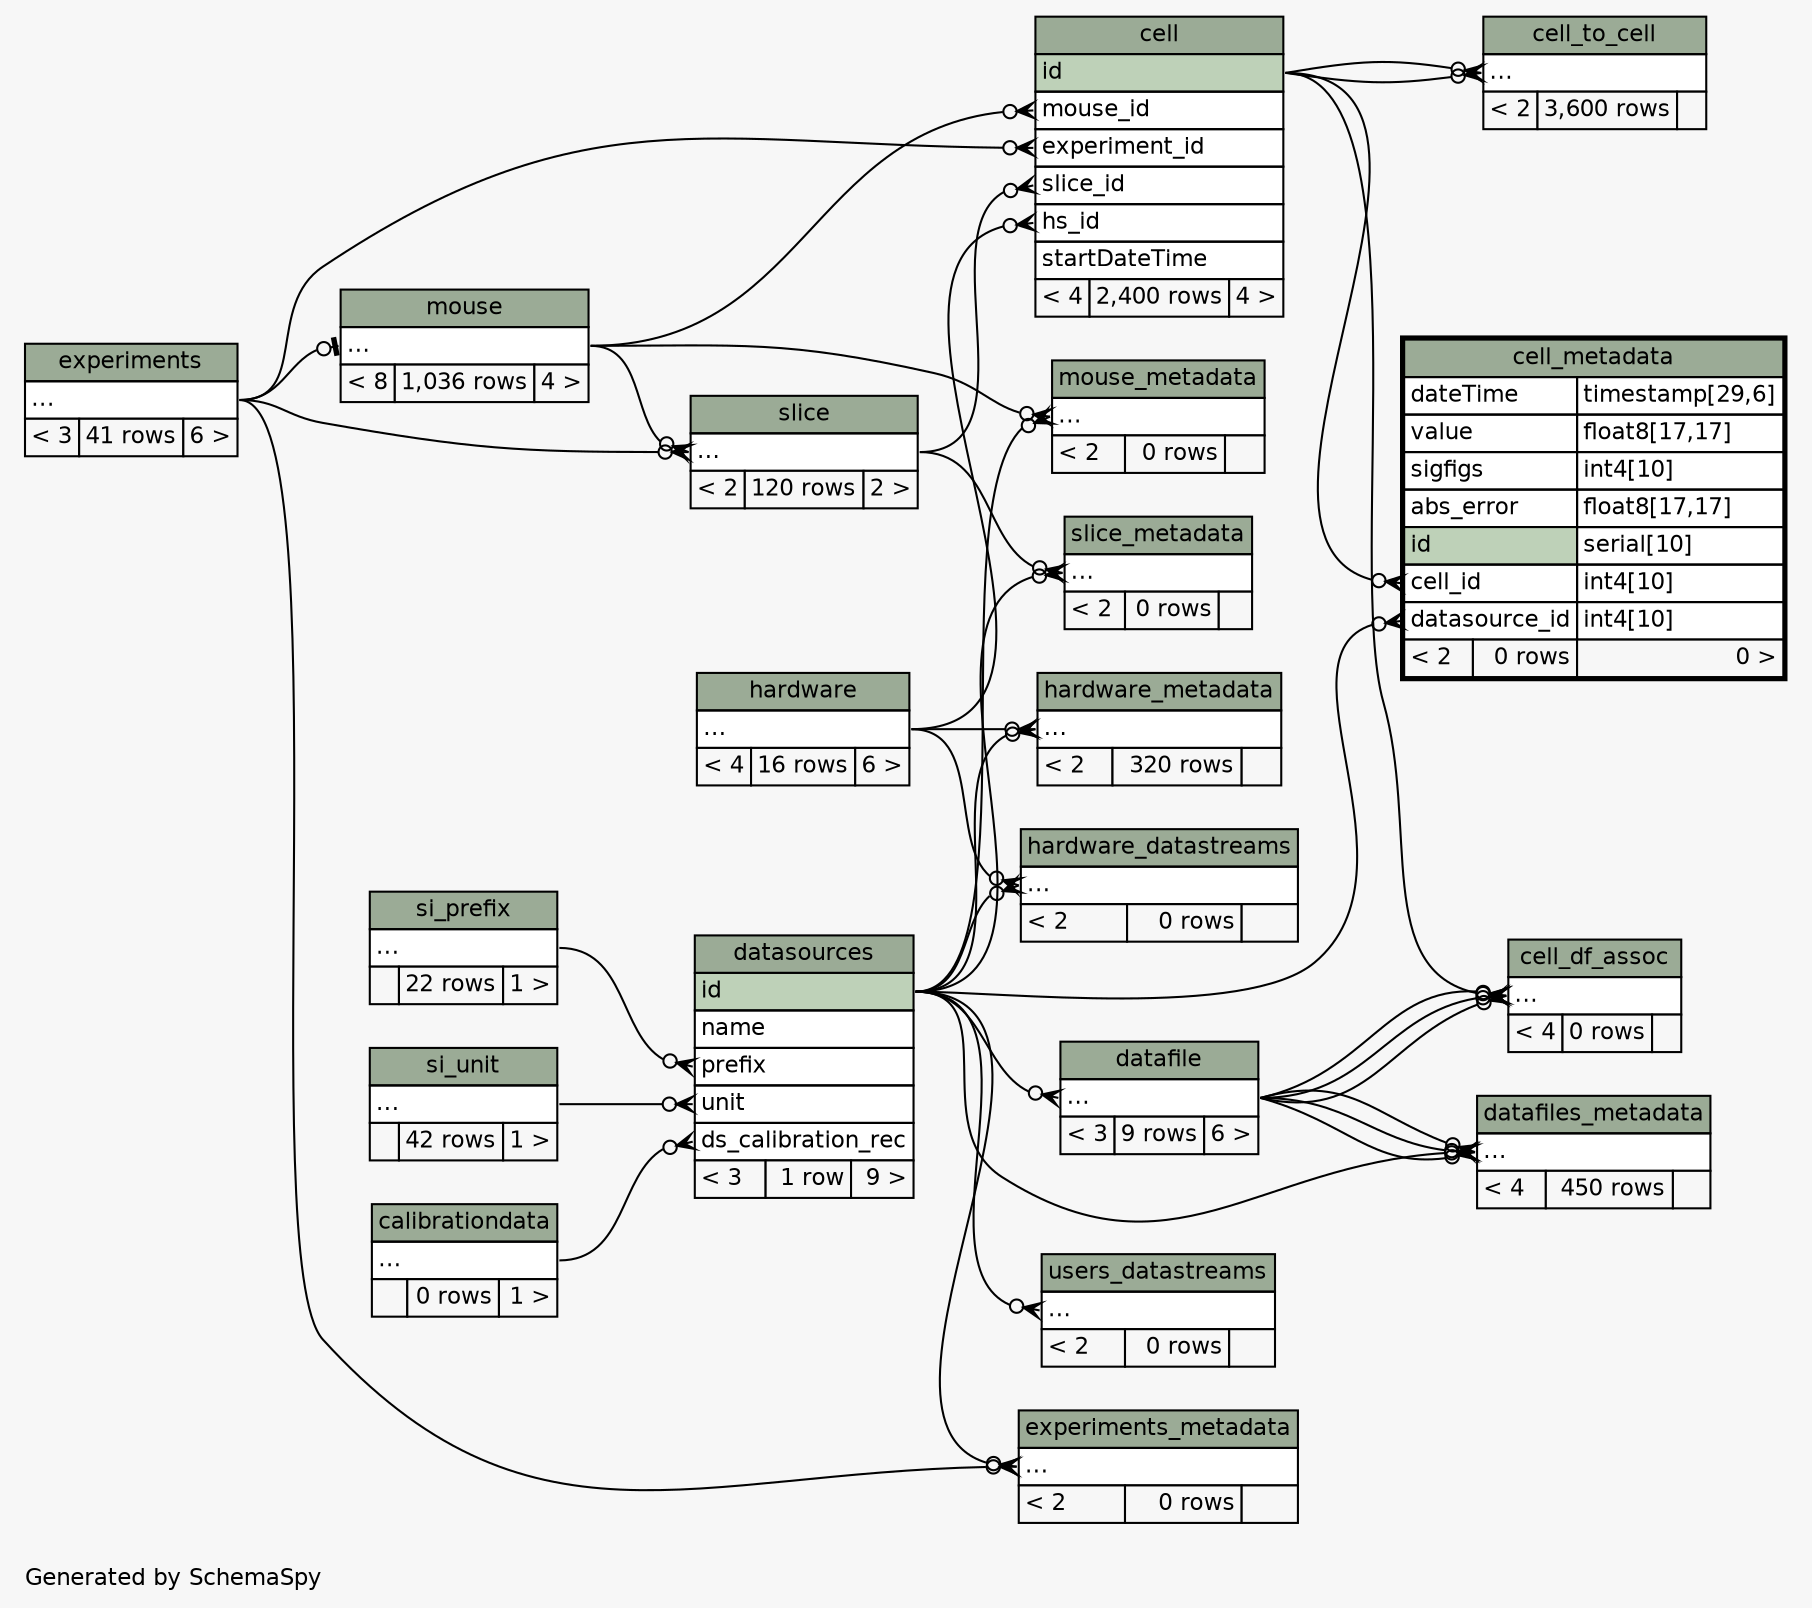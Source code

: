 // dot 2.34.0 on Windows 7 6.1
// SchemaSpy rev 590
digraph "twoDegreesRelationshipsDiagram" {
  graph [
    rankdir="RL"
    bgcolor="#f7f7f7"
    label="\nGenerated by SchemaSpy"
    labeljust="l"
    nodesep="0.18"
    ranksep="0.46"
    fontname="Helvetica"
    fontsize="11"
  ];
  node [
    fontname="Helvetica"
    fontsize="11"
    shape="plaintext"
  ];
  edge [
    arrowsize="0.8"
  ];
  "cell":"experiment_id":w -> "experiments":"elipses":e [arrowhead=none dir=back arrowtail=crowodot];
  "cell":"hs_id":w -> "hardware":"elipses":e [arrowhead=none dir=back arrowtail=crowodot];
  "cell":"mouse_id":w -> "mouse":"elipses":e [arrowhead=none dir=back arrowtail=crowodot];
  "cell":"slice_id":w -> "slice":"elipses":e [arrowhead=none dir=back arrowtail=crowodot];
  "cell_df_assoc":"elipses":w -> "cell":"id":e [arrowhead=none dir=back arrowtail=crowodot];
  "cell_df_assoc":"elipses":w -> "datafile":"elipses":e [arrowhead=none dir=back arrowtail=crowodot];
  "cell_df_assoc":"elipses":w -> "datafile":"elipses":e [arrowhead=none dir=back arrowtail=crowodot];
  "cell_df_assoc":"elipses":w -> "datafile":"elipses":e [arrowhead=none dir=back arrowtail=crowodot];
  "cell_metadata":"cell_id":w -> "cell":"id":e [arrowhead=none dir=back arrowtail=crowodot];
  "cell_metadata":"datasource_id":w -> "datasources":"id":e [arrowhead=none dir=back arrowtail=crowodot];
  "cell_to_cell":"elipses":w -> "cell":"id":e [arrowhead=none dir=back arrowtail=crowodot];
  "cell_to_cell":"elipses":w -> "cell":"id":e [arrowhead=none dir=back arrowtail=crowodot];
  "datafile":"elipses":w -> "datasources":"id":e [arrowhead=none dir=back arrowtail=crowodot];
  "datafiles_metadata":"elipses":w -> "datasources":"id":e [arrowhead=none dir=back arrowtail=crowodot];
  "datafiles_metadata":"elipses":w -> "datafile":"elipses":e [arrowhead=none dir=back arrowtail=crowodot];
  "datafiles_metadata":"elipses":w -> "datafile":"elipses":e [arrowhead=none dir=back arrowtail=crowodot];
  "datafiles_metadata":"elipses":w -> "datafile":"elipses":e [arrowhead=none dir=back arrowtail=crowodot];
  "datasources":"ds_calibration_rec":w -> "calibrationdata":"elipses":e [arrowhead=none dir=back arrowtail=crowodot];
  "datasources":"prefix":w -> "si_prefix":"elipses":e [arrowhead=none dir=back arrowtail=crowodot];
  "datasources":"unit":w -> "si_unit":"elipses":e [arrowhead=none dir=back arrowtail=crowodot];
  "experiments_metadata":"elipses":w -> "datasources":"id":e [arrowhead=none dir=back arrowtail=crowodot];
  "experiments_metadata":"elipses":w -> "experiments":"elipses":e [arrowhead=none dir=back arrowtail=crowodot];
  "hardware_datastreams":"elipses":w -> "datasources":"id":e [arrowhead=none dir=back arrowtail=crowodot];
  "hardware_datastreams":"elipses":w -> "hardware":"elipses":e [arrowhead=none dir=back arrowtail=crowodot];
  "hardware_metadata":"elipses":w -> "datasources":"id":e [arrowhead=none dir=back arrowtail=crowodot];
  "hardware_metadata":"elipses":w -> "hardware":"elipses":e [arrowhead=none dir=back arrowtail=crowodot];
  "mouse":"elipses":w -> "experiments":"elipses":e [arrowhead=none dir=back arrowtail=teeodot];
  "mouse_metadata":"elipses":w -> "datasources":"id":e [arrowhead=none dir=back arrowtail=crowodot];
  "mouse_metadata":"elipses":w -> "mouse":"elipses":e [arrowhead=none dir=back arrowtail=crowodot];
  "slice":"elipses":w -> "mouse":"elipses":e [arrowhead=none dir=back arrowtail=crowodot];
  "slice":"elipses":w -> "experiments":"elipses":e [arrowhead=none dir=back arrowtail=crowodot];
  "slice_metadata":"elipses":w -> "datasources":"id":e [arrowhead=none dir=back arrowtail=crowodot];
  "slice_metadata":"elipses":w -> "slice":"elipses":e [arrowhead=none dir=back arrowtail=crowodot];
  "users_datastreams":"elipses":w -> "datasources":"id":e [arrowhead=none dir=back arrowtail=crowodot];
  "calibrationdata" [
    label=<
    <TABLE BORDER="0" CELLBORDER="1" CELLSPACING="0" BGCOLOR="#ffffff">
      <TR><TD COLSPAN="3" BGCOLOR="#9bab96" ALIGN="CENTER">calibrationdata</TD></TR>
      <TR><TD PORT="elipses" COLSPAN="3" ALIGN="LEFT">...</TD></TR>
      <TR><TD ALIGN="LEFT" BGCOLOR="#f7f7f7">  </TD><TD ALIGN="RIGHT" BGCOLOR="#f7f7f7">0 rows</TD><TD ALIGN="RIGHT" BGCOLOR="#f7f7f7">1 &gt;</TD></TR>
    </TABLE>>
    URL="calibrationdata.html"
    tooltip="calibrationdata"
  ];
  "cell" [
    label=<
    <TABLE BORDER="0" CELLBORDER="1" CELLSPACING="0" BGCOLOR="#ffffff">
      <TR><TD COLSPAN="3" BGCOLOR="#9bab96" ALIGN="CENTER">cell</TD></TR>
      <TR><TD PORT="id" COLSPAN="3" BGCOLOR="#bed1b8" ALIGN="LEFT">id</TD></TR>
      <TR><TD PORT="mouse_id" COLSPAN="3" ALIGN="LEFT">mouse_id</TD></TR>
      <TR><TD PORT="experiment_id" COLSPAN="3" ALIGN="LEFT">experiment_id</TD></TR>
      <TR><TD PORT="slice_id" COLSPAN="3" ALIGN="LEFT">slice_id</TD></TR>
      <TR><TD PORT="hs_id" COLSPAN="3" ALIGN="LEFT">hs_id</TD></TR>
      <TR><TD PORT="startDateTime" COLSPAN="3" ALIGN="LEFT">startDateTime</TD></TR>
      <TR><TD ALIGN="LEFT" BGCOLOR="#f7f7f7">&lt; 4</TD><TD ALIGN="RIGHT" BGCOLOR="#f7f7f7">2,400 rows</TD><TD ALIGN="RIGHT" BGCOLOR="#f7f7f7">4 &gt;</TD></TR>
    </TABLE>>
    URL="cell.html"
    tooltip="cell"
  ];
  "cell_df_assoc" [
    label=<
    <TABLE BORDER="0" CELLBORDER="1" CELLSPACING="0" BGCOLOR="#ffffff">
      <TR><TD COLSPAN="3" BGCOLOR="#9bab96" ALIGN="CENTER">cell_df_assoc</TD></TR>
      <TR><TD PORT="elipses" COLSPAN="3" ALIGN="LEFT">...</TD></TR>
      <TR><TD ALIGN="LEFT" BGCOLOR="#f7f7f7">&lt; 4</TD><TD ALIGN="RIGHT" BGCOLOR="#f7f7f7">0 rows</TD><TD ALIGN="RIGHT" BGCOLOR="#f7f7f7">  </TD></TR>
    </TABLE>>
    URL="cell_df_assoc.html"
    tooltip="cell_df_assoc"
  ];
  "cell_metadata" [
    label=<
    <TABLE BORDER="2" CELLBORDER="1" CELLSPACING="0" BGCOLOR="#ffffff">
      <TR><TD COLSPAN="3" BGCOLOR="#9bab96" ALIGN="CENTER">cell_metadata</TD></TR>
      <TR><TD PORT="dateTime" COLSPAN="2" ALIGN="LEFT">dateTime</TD><TD PORT="dateTime.type" ALIGN="LEFT">timestamp[29,6]</TD></TR>
      <TR><TD PORT="value" COLSPAN="2" ALIGN="LEFT">value</TD><TD PORT="value.type" ALIGN="LEFT">float8[17,17]</TD></TR>
      <TR><TD PORT="sigfigs" COLSPAN="2" ALIGN="LEFT">sigfigs</TD><TD PORT="sigfigs.type" ALIGN="LEFT">int4[10]</TD></TR>
      <TR><TD PORT="abs_error" COLSPAN="2" ALIGN="LEFT">abs_error</TD><TD PORT="abs_error.type" ALIGN="LEFT">float8[17,17]</TD></TR>
      <TR><TD PORT="id" COLSPAN="2" BGCOLOR="#bed1b8" ALIGN="LEFT">id</TD><TD PORT="id.type" ALIGN="LEFT">serial[10]</TD></TR>
      <TR><TD PORT="cell_id" COLSPAN="2" ALIGN="LEFT">cell_id</TD><TD PORT="cell_id.type" ALIGN="LEFT">int4[10]</TD></TR>
      <TR><TD PORT="datasource_id" COLSPAN="2" ALIGN="LEFT">datasource_id</TD><TD PORT="datasource_id.type" ALIGN="LEFT">int4[10]</TD></TR>
      <TR><TD ALIGN="LEFT" BGCOLOR="#f7f7f7">&lt; 2</TD><TD ALIGN="RIGHT" BGCOLOR="#f7f7f7">0 rows</TD><TD ALIGN="RIGHT" BGCOLOR="#f7f7f7">0 &gt;</TD></TR>
    </TABLE>>
    URL="cell_metadata.html"
    tooltip="cell_metadata"
  ];
  "cell_to_cell" [
    label=<
    <TABLE BORDER="0" CELLBORDER="1" CELLSPACING="0" BGCOLOR="#ffffff">
      <TR><TD COLSPAN="3" BGCOLOR="#9bab96" ALIGN="CENTER">cell_to_cell</TD></TR>
      <TR><TD PORT="elipses" COLSPAN="3" ALIGN="LEFT">...</TD></TR>
      <TR><TD ALIGN="LEFT" BGCOLOR="#f7f7f7">&lt; 2</TD><TD ALIGN="RIGHT" BGCOLOR="#f7f7f7">3,600 rows</TD><TD ALIGN="RIGHT" BGCOLOR="#f7f7f7">  </TD></TR>
    </TABLE>>
    URL="cell_to_cell.html"
    tooltip="cell_to_cell"
  ];
  "datafile" [
    label=<
    <TABLE BORDER="0" CELLBORDER="1" CELLSPACING="0" BGCOLOR="#ffffff">
      <TR><TD COLSPAN="3" BGCOLOR="#9bab96" ALIGN="CENTER">datafile</TD></TR>
      <TR><TD PORT="elipses" COLSPAN="3" ALIGN="LEFT">...</TD></TR>
      <TR><TD ALIGN="LEFT" BGCOLOR="#f7f7f7">&lt; 3</TD><TD ALIGN="RIGHT" BGCOLOR="#f7f7f7">9 rows</TD><TD ALIGN="RIGHT" BGCOLOR="#f7f7f7">6 &gt;</TD></TR>
    </TABLE>>
    URL="datafile.html"
    tooltip="datafile"
  ];
  "datafiles_metadata" [
    label=<
    <TABLE BORDER="0" CELLBORDER="1" CELLSPACING="0" BGCOLOR="#ffffff">
      <TR><TD COLSPAN="3" BGCOLOR="#9bab96" ALIGN="CENTER">datafiles_metadata</TD></TR>
      <TR><TD PORT="elipses" COLSPAN="3" ALIGN="LEFT">...</TD></TR>
      <TR><TD ALIGN="LEFT" BGCOLOR="#f7f7f7">&lt; 4</TD><TD ALIGN="RIGHT" BGCOLOR="#f7f7f7">450 rows</TD><TD ALIGN="RIGHT" BGCOLOR="#f7f7f7">  </TD></TR>
    </TABLE>>
    URL="datafiles_metadata.html"
    tooltip="datafiles_metadata"
  ];
  "datasources" [
    label=<
    <TABLE BORDER="0" CELLBORDER="1" CELLSPACING="0" BGCOLOR="#ffffff">
      <TR><TD COLSPAN="3" BGCOLOR="#9bab96" ALIGN="CENTER">datasources</TD></TR>
      <TR><TD PORT="id" COLSPAN="3" BGCOLOR="#bed1b8" ALIGN="LEFT">id</TD></TR>
      <TR><TD PORT="name" COLSPAN="3" ALIGN="LEFT">name</TD></TR>
      <TR><TD PORT="prefix" COLSPAN="3" ALIGN="LEFT">prefix</TD></TR>
      <TR><TD PORT="unit" COLSPAN="3" ALIGN="LEFT">unit</TD></TR>
      <TR><TD PORT="ds_calibration_rec" COLSPAN="3" ALIGN="LEFT">ds_calibration_rec</TD></TR>
      <TR><TD ALIGN="LEFT" BGCOLOR="#f7f7f7">&lt; 3</TD><TD ALIGN="RIGHT" BGCOLOR="#f7f7f7">1 row</TD><TD ALIGN="RIGHT" BGCOLOR="#f7f7f7">9 &gt;</TD></TR>
    </TABLE>>
    URL="datasources.html"
    tooltip="datasources"
  ];
  "experiments" [
    label=<
    <TABLE BORDER="0" CELLBORDER="1" CELLSPACING="0" BGCOLOR="#ffffff">
      <TR><TD COLSPAN="3" BGCOLOR="#9bab96" ALIGN="CENTER">experiments</TD></TR>
      <TR><TD PORT="elipses" COLSPAN="3" ALIGN="LEFT">...</TD></TR>
      <TR><TD ALIGN="LEFT" BGCOLOR="#f7f7f7">&lt; 3</TD><TD ALIGN="RIGHT" BGCOLOR="#f7f7f7">41 rows</TD><TD ALIGN="RIGHT" BGCOLOR="#f7f7f7">6 &gt;</TD></TR>
    </TABLE>>
    URL="experiments.html"
    tooltip="experiments"
  ];
  "experiments_metadata" [
    label=<
    <TABLE BORDER="0" CELLBORDER="1" CELLSPACING="0" BGCOLOR="#ffffff">
      <TR><TD COLSPAN="3" BGCOLOR="#9bab96" ALIGN="CENTER">experiments_metadata</TD></TR>
      <TR><TD PORT="elipses" COLSPAN="3" ALIGN="LEFT">...</TD></TR>
      <TR><TD ALIGN="LEFT" BGCOLOR="#f7f7f7">&lt; 2</TD><TD ALIGN="RIGHT" BGCOLOR="#f7f7f7">0 rows</TD><TD ALIGN="RIGHT" BGCOLOR="#f7f7f7">  </TD></TR>
    </TABLE>>
    URL="experiments_metadata.html"
    tooltip="experiments_metadata"
  ];
  "hardware" [
    label=<
    <TABLE BORDER="0" CELLBORDER="1" CELLSPACING="0" BGCOLOR="#ffffff">
      <TR><TD COLSPAN="3" BGCOLOR="#9bab96" ALIGN="CENTER">hardware</TD></TR>
      <TR><TD PORT="elipses" COLSPAN="3" ALIGN="LEFT">...</TD></TR>
      <TR><TD ALIGN="LEFT" BGCOLOR="#f7f7f7">&lt; 4</TD><TD ALIGN="RIGHT" BGCOLOR="#f7f7f7">16 rows</TD><TD ALIGN="RIGHT" BGCOLOR="#f7f7f7">6 &gt;</TD></TR>
    </TABLE>>
    URL="hardware.html"
    tooltip="hardware"
  ];
  "hardware_datastreams" [
    label=<
    <TABLE BORDER="0" CELLBORDER="1" CELLSPACING="0" BGCOLOR="#ffffff">
      <TR><TD COLSPAN="3" BGCOLOR="#9bab96" ALIGN="CENTER">hardware_datastreams</TD></TR>
      <TR><TD PORT="elipses" COLSPAN="3" ALIGN="LEFT">...</TD></TR>
      <TR><TD ALIGN="LEFT" BGCOLOR="#f7f7f7">&lt; 2</TD><TD ALIGN="RIGHT" BGCOLOR="#f7f7f7">0 rows</TD><TD ALIGN="RIGHT" BGCOLOR="#f7f7f7">  </TD></TR>
    </TABLE>>
    URL="hardware_datastreams.html"
    tooltip="hardware_datastreams"
  ];
  "hardware_metadata" [
    label=<
    <TABLE BORDER="0" CELLBORDER="1" CELLSPACING="0" BGCOLOR="#ffffff">
      <TR><TD COLSPAN="3" BGCOLOR="#9bab96" ALIGN="CENTER">hardware_metadata</TD></TR>
      <TR><TD PORT="elipses" COLSPAN="3" ALIGN="LEFT">...</TD></TR>
      <TR><TD ALIGN="LEFT" BGCOLOR="#f7f7f7">&lt; 2</TD><TD ALIGN="RIGHT" BGCOLOR="#f7f7f7">320 rows</TD><TD ALIGN="RIGHT" BGCOLOR="#f7f7f7">  </TD></TR>
    </TABLE>>
    URL="hardware_metadata.html"
    tooltip="hardware_metadata"
  ];
  "mouse" [
    label=<
    <TABLE BORDER="0" CELLBORDER="1" CELLSPACING="0" BGCOLOR="#ffffff">
      <TR><TD COLSPAN="3" BGCOLOR="#9bab96" ALIGN="CENTER">mouse</TD></TR>
      <TR><TD PORT="elipses" COLSPAN="3" ALIGN="LEFT">...</TD></TR>
      <TR><TD ALIGN="LEFT" BGCOLOR="#f7f7f7">&lt; 8</TD><TD ALIGN="RIGHT" BGCOLOR="#f7f7f7">1,036 rows</TD><TD ALIGN="RIGHT" BGCOLOR="#f7f7f7">4 &gt;</TD></TR>
    </TABLE>>
    URL="mouse.html"
    tooltip="mouse"
  ];
  "mouse_metadata" [
    label=<
    <TABLE BORDER="0" CELLBORDER="1" CELLSPACING="0" BGCOLOR="#ffffff">
      <TR><TD COLSPAN="3" BGCOLOR="#9bab96" ALIGN="CENTER">mouse_metadata</TD></TR>
      <TR><TD PORT="elipses" COLSPAN="3" ALIGN="LEFT">...</TD></TR>
      <TR><TD ALIGN="LEFT" BGCOLOR="#f7f7f7">&lt; 2</TD><TD ALIGN="RIGHT" BGCOLOR="#f7f7f7">0 rows</TD><TD ALIGN="RIGHT" BGCOLOR="#f7f7f7">  </TD></TR>
    </TABLE>>
    URL="mouse_metadata.html"
    tooltip="mouse_metadata"
  ];
  "si_prefix" [
    label=<
    <TABLE BORDER="0" CELLBORDER="1" CELLSPACING="0" BGCOLOR="#ffffff">
      <TR><TD COLSPAN="3" BGCOLOR="#9bab96" ALIGN="CENTER">si_prefix</TD></TR>
      <TR><TD PORT="elipses" COLSPAN="3" ALIGN="LEFT">...</TD></TR>
      <TR><TD ALIGN="LEFT" BGCOLOR="#f7f7f7">  </TD><TD ALIGN="RIGHT" BGCOLOR="#f7f7f7">22 rows</TD><TD ALIGN="RIGHT" BGCOLOR="#f7f7f7">1 &gt;</TD></TR>
    </TABLE>>
    URL="si_prefix.html"
    tooltip="si_prefix"
  ];
  "si_unit" [
    label=<
    <TABLE BORDER="0" CELLBORDER="1" CELLSPACING="0" BGCOLOR="#ffffff">
      <TR><TD COLSPAN="3" BGCOLOR="#9bab96" ALIGN="CENTER">si_unit</TD></TR>
      <TR><TD PORT="elipses" COLSPAN="3" ALIGN="LEFT">...</TD></TR>
      <TR><TD ALIGN="LEFT" BGCOLOR="#f7f7f7">  </TD><TD ALIGN="RIGHT" BGCOLOR="#f7f7f7">42 rows</TD><TD ALIGN="RIGHT" BGCOLOR="#f7f7f7">1 &gt;</TD></TR>
    </TABLE>>
    URL="si_unit.html"
    tooltip="si_unit"
  ];
  "slice" [
    label=<
    <TABLE BORDER="0" CELLBORDER="1" CELLSPACING="0" BGCOLOR="#ffffff">
      <TR><TD COLSPAN="3" BGCOLOR="#9bab96" ALIGN="CENTER">slice</TD></TR>
      <TR><TD PORT="elipses" COLSPAN="3" ALIGN="LEFT">...</TD></TR>
      <TR><TD ALIGN="LEFT" BGCOLOR="#f7f7f7">&lt; 2</TD><TD ALIGN="RIGHT" BGCOLOR="#f7f7f7">120 rows</TD><TD ALIGN="RIGHT" BGCOLOR="#f7f7f7">2 &gt;</TD></TR>
    </TABLE>>
    URL="slice.html"
    tooltip="slice"
  ];
  "slice_metadata" [
    label=<
    <TABLE BORDER="0" CELLBORDER="1" CELLSPACING="0" BGCOLOR="#ffffff">
      <TR><TD COLSPAN="3" BGCOLOR="#9bab96" ALIGN="CENTER">slice_metadata</TD></TR>
      <TR><TD PORT="elipses" COLSPAN="3" ALIGN="LEFT">...</TD></TR>
      <TR><TD ALIGN="LEFT" BGCOLOR="#f7f7f7">&lt; 2</TD><TD ALIGN="RIGHT" BGCOLOR="#f7f7f7">0 rows</TD><TD ALIGN="RIGHT" BGCOLOR="#f7f7f7">  </TD></TR>
    </TABLE>>
    URL="slice_metadata.html"
    tooltip="slice_metadata"
  ];
  "users_datastreams" [
    label=<
    <TABLE BORDER="0" CELLBORDER="1" CELLSPACING="0" BGCOLOR="#ffffff">
      <TR><TD COLSPAN="3" BGCOLOR="#9bab96" ALIGN="CENTER">users_datastreams</TD></TR>
      <TR><TD PORT="elipses" COLSPAN="3" ALIGN="LEFT">...</TD></TR>
      <TR><TD ALIGN="LEFT" BGCOLOR="#f7f7f7">&lt; 2</TD><TD ALIGN="RIGHT" BGCOLOR="#f7f7f7">0 rows</TD><TD ALIGN="RIGHT" BGCOLOR="#f7f7f7">  </TD></TR>
    </TABLE>>
    URL="users_datastreams.html"
    tooltip="users_datastreams"
  ];
}
